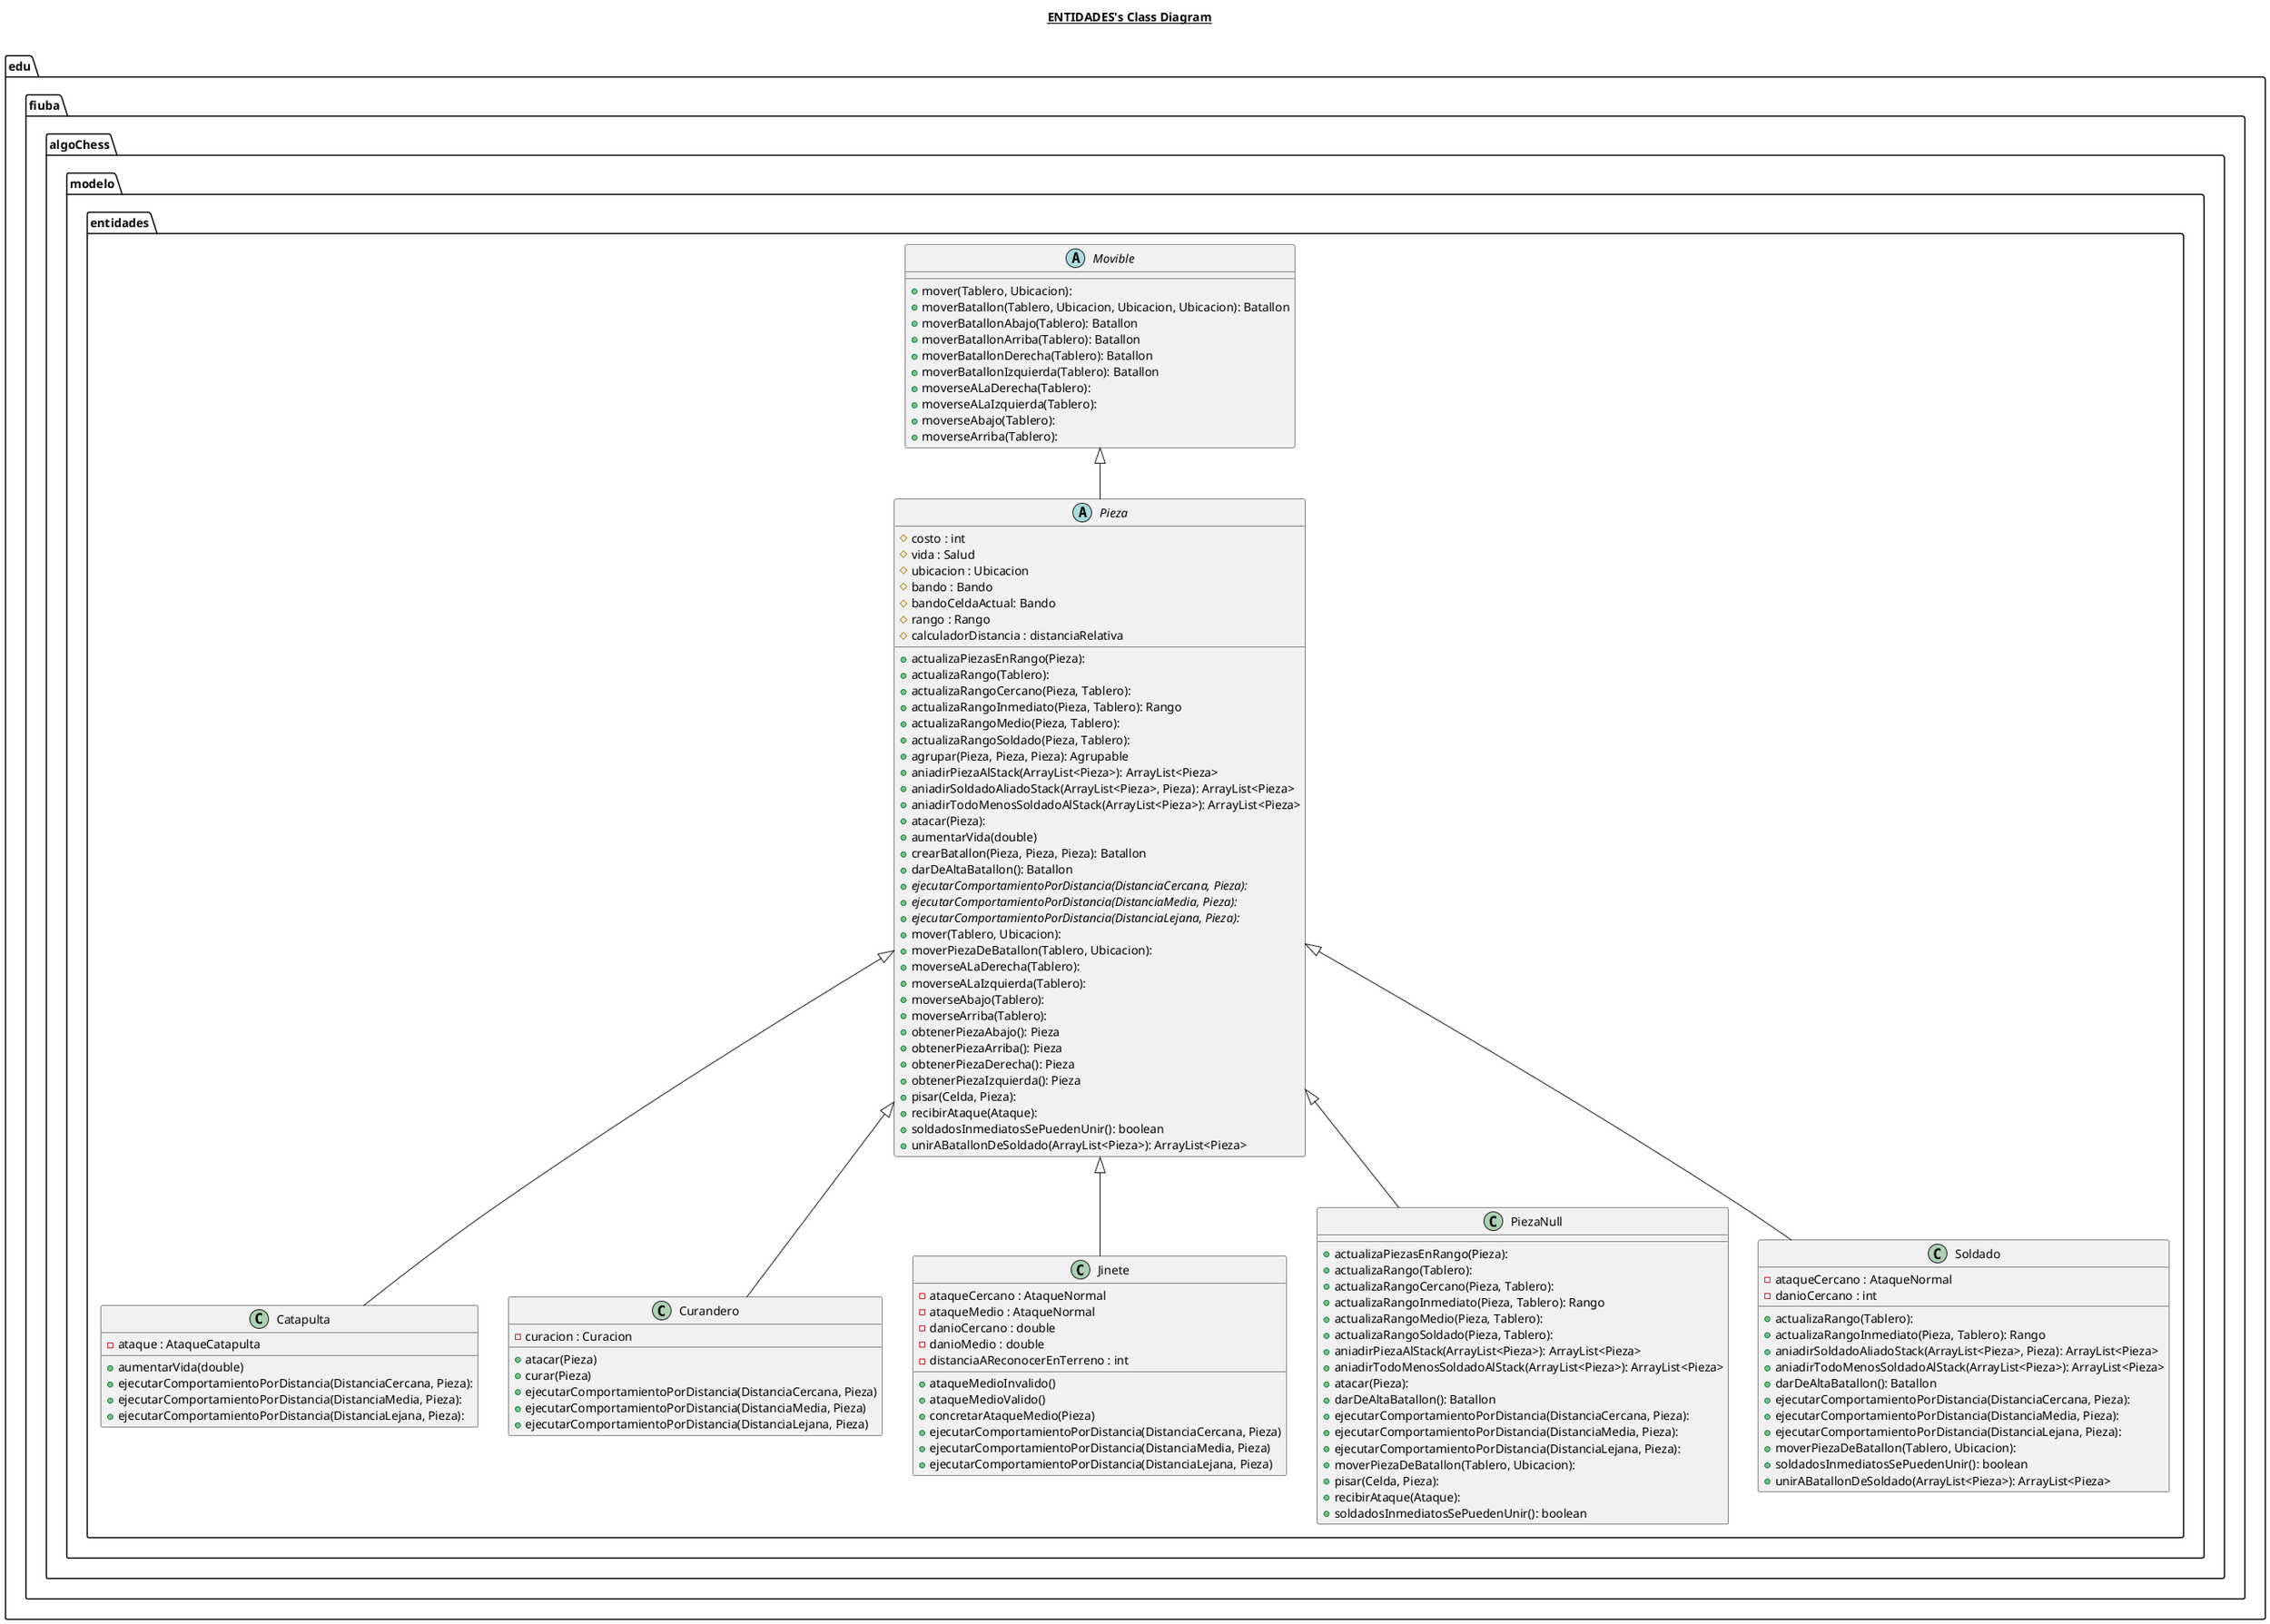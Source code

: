 @startuml

title __ENTIDADES's Class Diagram__\n


      class edu.fiuba.algoChess.modelo.entidades.Catapulta {
          - ataque : AtaqueCatapulta
          + aumentarVida(double)
          + ejecutarComportamientoPorDistancia(DistanciaCercana, Pieza):
          + ejecutarComportamientoPorDistancia(DistanciaMedia, Pieza):
          + ejecutarComportamientoPorDistancia(DistanciaLejana, Pieza):
      }

      class edu.fiuba.algoChess.modelo.entidades.Curandero {
          - curacion : Curacion
          + atacar(Pieza)
          + curar(Pieza)
          + ejecutarComportamientoPorDistancia(DistanciaCercana, Pieza)
          + ejecutarComportamientoPorDistancia(DistanciaMedia, Pieza)
          + ejecutarComportamientoPorDistancia(DistanciaLejana, Pieza)
      }

      class edu.fiuba.algoChess.modelo.entidades.Jinete {
          - ataqueCercano : AtaqueNormal
          - ataqueMedio : AtaqueNormal
          - danioCercano : double
          - danioMedio : double
          - distanciaAReconocerEnTerreno : int
          + ataqueMedioInvalido()
          + ataqueMedioValido()
          + concretarAtaqueMedio(Pieza)
          + ejecutarComportamientoPorDistancia(DistanciaCercana, Pieza)
          + ejecutarComportamientoPorDistancia(DistanciaMedia, Pieza)
          + ejecutarComportamientoPorDistancia(DistanciaLejana, Pieza)
      }

      abstract class edu.fiuba.algoChess.modelo.entidades.Movible {
          + mover(Tablero, Ubicacion):
          + moverBatallon(Tablero, Ubicacion, Ubicacion, Ubicacion): Batallon
          + moverBatallonAbajo(Tablero): Batallon
          + moverBatallonArriba(Tablero): Batallon
          + moverBatallonDerecha(Tablero): Batallon
          + moverBatallonIzquierda(Tablero): Batallon
          + moverseALaDerecha(Tablero):
          + moverseALaIzquierda(Tablero):
          + moverseAbajo(Tablero):
          + moverseArriba(Tablero):
      }

      abstract class edu.fiuba.algoChess.modelo.entidades.Pieza {
          # costo : int
          # vida : Salud
          # ubicacion : Ubicacion
          # bando : Bando
          # bandoCeldaActual: Bando
          # rango : Rango
          # calculadorDistancia : distanciaRelativa
          + actualizaPiezasEnRango(Pieza):
          + actualizaRango(Tablero):
          + actualizaRangoCercano(Pieza, Tablero):
          + actualizaRangoInmediato(Pieza, Tablero): Rango
          + actualizaRangoMedio(Pieza, Tablero):
          + actualizaRangoSoldado(Pieza, Tablero):
          + agrupar(Pieza, Pieza, Pieza): Agrupable
          + aniadirPiezaAlStack(ArrayList<Pieza>): ArrayList<Pieza>
          + aniadirSoldadoAliadoStack(ArrayList<Pieza>, Pieza): ArrayList<Pieza>
          + aniadirTodoMenosSoldadoAlStack(ArrayList<Pieza>): ArrayList<Pieza>
          + atacar(Pieza):
          + aumentarVida(double)
          + crearBatallon(Pieza, Pieza, Pieza): Batallon
          + darDeAltaBatallon(): Batallon
          {abstract} + ejecutarComportamientoPorDistancia(DistanciaCercana, Pieza):
          {abstract} + ejecutarComportamientoPorDistancia(DistanciaMedia, Pieza):
          {abstract} + ejecutarComportamientoPorDistancia(DistanciaLejana, Pieza):
          + mover(Tablero, Ubicacion):
          + moverPiezaDeBatallon(Tablero, Ubicacion):
          + moverseALaDerecha(Tablero):
          + moverseALaIzquierda(Tablero):
          + moverseAbajo(Tablero):
          + moverseArriba(Tablero):
          + obtenerPiezaAbajo(): Pieza
          + obtenerPiezaArriba(): Pieza
          + obtenerPiezaDerecha(): Pieza
          + obtenerPiezaIzquierda(): Pieza
          + pisar(Celda, Pieza):
          + recibirAtaque(Ataque):
          + soldadosInmediatosSePuedenUnir(): boolean
          + unirABatallonDeSoldado(ArrayList<Pieza>): ArrayList<Pieza>
      }

      class edu.fiuba.algoChess.modelo.entidades.PiezaNull {
          + actualizaPiezasEnRango(Pieza):
          + actualizaRango(Tablero):
          + actualizaRangoCercano(Pieza, Tablero):
          + actualizaRangoInmediato(Pieza, Tablero): Rango
          + actualizaRangoMedio(Pieza, Tablero):
          + actualizaRangoSoldado(Pieza, Tablero):
          + aniadirPiezaAlStack(ArrayList<Pieza>): ArrayList<Pieza>
          + aniadirTodoMenosSoldadoAlStack(ArrayList<Pieza>): ArrayList<Pieza>
          + atacar(Pieza):
          + darDeAltaBatallon(): Batallon
          + ejecutarComportamientoPorDistancia(DistanciaCercana, Pieza):
          + ejecutarComportamientoPorDistancia(DistanciaMedia, Pieza):
          + ejecutarComportamientoPorDistancia(DistanciaLejana, Pieza):
          + moverPiezaDeBatallon(Tablero, Ubicacion):
          + pisar(Celda, Pieza):
          + recibirAtaque(Ataque):
          + soldadosInmediatosSePuedenUnir(): boolean
      }

      class edu.fiuba.algoChess.modelo.entidades.Soldado {
          - ataqueCercano : AtaqueNormal
          - danioCercano : int
          + actualizaRango(Tablero):
          + actualizaRangoInmediato(Pieza, Tablero): Rango
          + aniadirSoldadoAliadoStack(ArrayList<Pieza>, Pieza): ArrayList<Pieza>
          + aniadirTodoMenosSoldadoAlStack(ArrayList<Pieza>): ArrayList<Pieza>
          + darDeAltaBatallon(): Batallon
          + ejecutarComportamientoPorDistancia(DistanciaCercana, Pieza):
          + ejecutarComportamientoPorDistancia(DistanciaMedia, Pieza):
          + ejecutarComportamientoPorDistancia(DistanciaLejana, Pieza):
          + moverPiezaDeBatallon(Tablero, Ubicacion):
          + soldadosInmediatosSePuedenUnir(): boolean
          + unirABatallonDeSoldado(ArrayList<Pieza>): ArrayList<Pieza>
      }

  edu.fiuba.algoChess.modelo.entidades.Catapulta -up-|> edu.fiuba.algoChess.modelo.entidades.Pieza
  edu.fiuba.algoChess.modelo.entidades.Curandero -up-|> edu.fiuba.algoChess.modelo.entidades.Pieza
  edu.fiuba.algoChess.modelo.entidades.Jinete -up-|> edu.fiuba.algoChess.modelo.entidades.Pieza
  edu.fiuba.algoChess.modelo.entidades.Pieza -up-|> edu.fiuba.algoChess.modelo.entidades.Movible
  edu.fiuba.algoChess.modelo.entidades.PiezaNull -up-|> edu.fiuba.algoChess.modelo.entidades.Pieza
  edu.fiuba.algoChess.modelo.entidades.Soldado -up-|> edu.fiuba.algoChess.modelo.entidades.Pieza


@enduml
